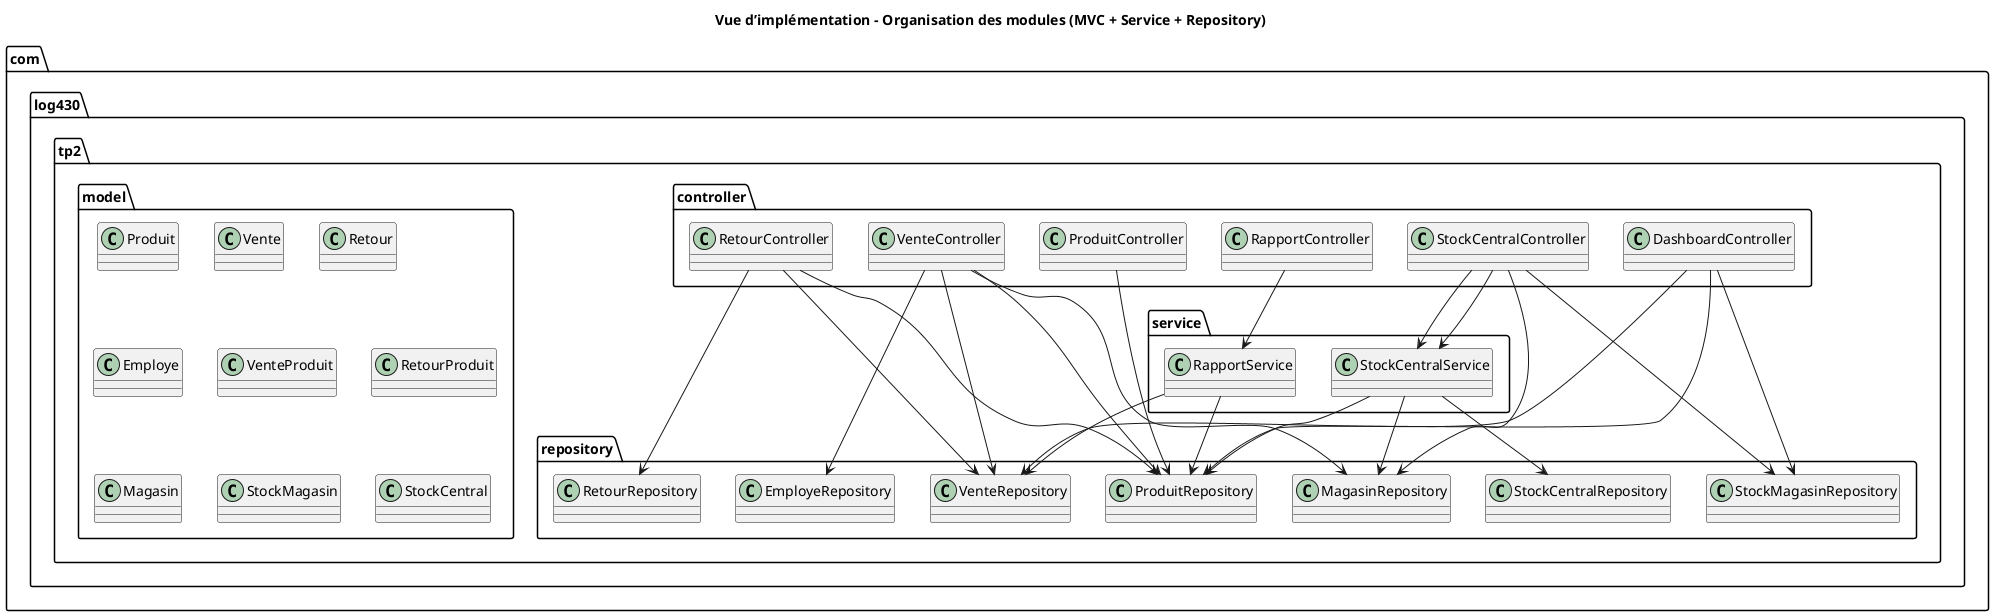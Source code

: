 @startuml
title Vue d’implémentation – Organisation des modules (MVC + Service + Repository)

' === Packages ===
package "com.log430.tp2.controller" {
  class ProduitController
  class VenteController
  class RetourController
  class StockCentralController
  class RapportController
  class DashboardController
}

package "com.log430.tp2.service" {
  class RapportService
  class StockCentralService
}

package "com.log430.tp2.repository" {
  class ProduitRepository
  class VenteRepository
  class RetourRepository
  class EmployeRepository
  class MagasinRepository
  class StockMagasinRepository
  class StockCentralRepository
}

package "com.log430.tp2.model" {
  class Produit
  class Vente
  class Retour
  class Employe
  class VenteProduit
  class RetourProduit
  class Magasin
  class StockMagasin
  class StockCentral
}

' === Relations contrôleurs → services ===
RapportController --> RapportService
StockCentralController --> StockCentralService

' === Relations contrôleurs → repositories ===
ProduitController --> ProduitRepository
VenteController --> ProduitRepository
VenteController --> VenteRepository
VenteController --> EmployeRepository
VenteController --> MagasinRepository

RetourController --> RetourRepository
RetourController --> VenteRepository
RetourController --> ProduitRepository

DashboardController --> VenteRepository
DashboardController --> StockMagasinRepository
DashboardController --> ProduitRepository

StockCentralController --> MagasinRepository
StockCentralController --> StockMagasinRepository
StockCentralController --> StockCentralService

' === Services → Repositories ===
RapportService --> VenteRepository
RapportService --> ProduitRepository

StockCentralService --> ProduitRepository
StockCentralService --> MagasinRepository
StockCentralService --> StockCentralRepository

@enduml
